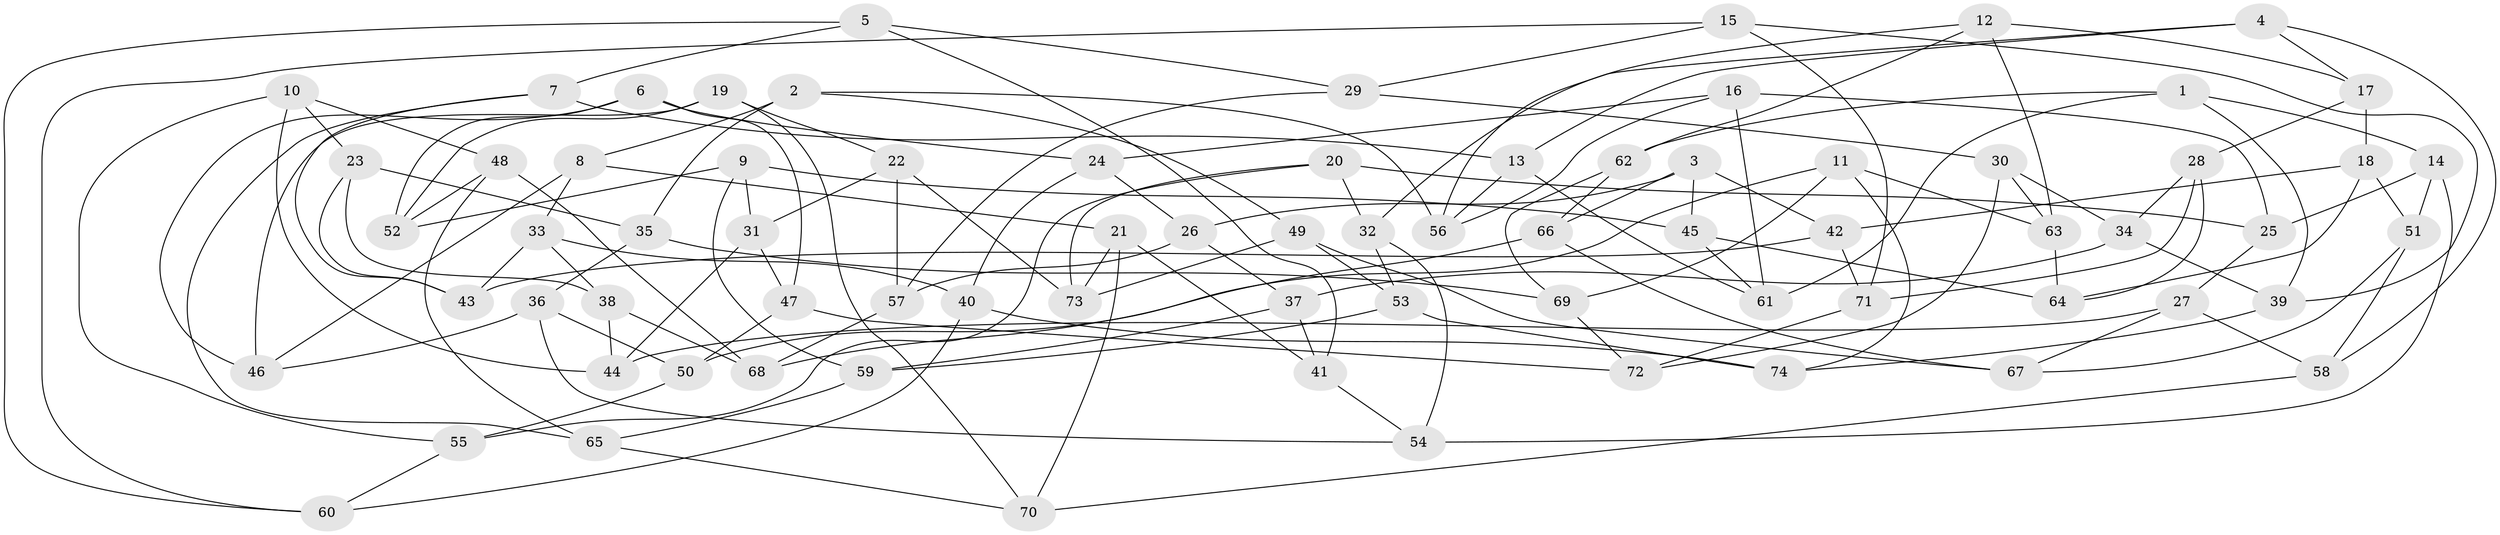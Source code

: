 // Generated by graph-tools (version 1.1) at 2025/38/03/09/25 02:38:06]
// undirected, 74 vertices, 148 edges
graph export_dot {
graph [start="1"]
  node [color=gray90,style=filled];
  1;
  2;
  3;
  4;
  5;
  6;
  7;
  8;
  9;
  10;
  11;
  12;
  13;
  14;
  15;
  16;
  17;
  18;
  19;
  20;
  21;
  22;
  23;
  24;
  25;
  26;
  27;
  28;
  29;
  30;
  31;
  32;
  33;
  34;
  35;
  36;
  37;
  38;
  39;
  40;
  41;
  42;
  43;
  44;
  45;
  46;
  47;
  48;
  49;
  50;
  51;
  52;
  53;
  54;
  55;
  56;
  57;
  58;
  59;
  60;
  61;
  62;
  63;
  64;
  65;
  66;
  67;
  68;
  69;
  70;
  71;
  72;
  73;
  74;
  1 -- 39;
  1 -- 62;
  1 -- 61;
  1 -- 14;
  2 -- 8;
  2 -- 49;
  2 -- 35;
  2 -- 56;
  3 -- 66;
  3 -- 26;
  3 -- 45;
  3 -- 42;
  4 -- 58;
  4 -- 13;
  4 -- 32;
  4 -- 17;
  5 -- 7;
  5 -- 60;
  5 -- 29;
  5 -- 41;
  6 -- 24;
  6 -- 47;
  6 -- 46;
  6 -- 52;
  7 -- 43;
  7 -- 65;
  7 -- 13;
  8 -- 33;
  8 -- 46;
  8 -- 21;
  9 -- 31;
  9 -- 45;
  9 -- 59;
  9 -- 52;
  10 -- 23;
  10 -- 55;
  10 -- 48;
  10 -- 44;
  11 -- 74;
  11 -- 63;
  11 -- 69;
  11 -- 50;
  12 -- 62;
  12 -- 63;
  12 -- 17;
  12 -- 56;
  13 -- 56;
  13 -- 61;
  14 -- 25;
  14 -- 54;
  14 -- 51;
  15 -- 39;
  15 -- 60;
  15 -- 29;
  15 -- 71;
  16 -- 25;
  16 -- 61;
  16 -- 56;
  16 -- 24;
  17 -- 18;
  17 -- 28;
  18 -- 51;
  18 -- 42;
  18 -- 64;
  19 -- 22;
  19 -- 46;
  19 -- 70;
  19 -- 52;
  20 -- 55;
  20 -- 32;
  20 -- 73;
  20 -- 25;
  21 -- 73;
  21 -- 70;
  21 -- 41;
  22 -- 73;
  22 -- 57;
  22 -- 31;
  23 -- 43;
  23 -- 35;
  23 -- 38;
  24 -- 40;
  24 -- 26;
  25 -- 27;
  26 -- 57;
  26 -- 37;
  27 -- 67;
  27 -- 58;
  27 -- 44;
  28 -- 34;
  28 -- 71;
  28 -- 64;
  29 -- 57;
  29 -- 30;
  30 -- 63;
  30 -- 72;
  30 -- 34;
  31 -- 44;
  31 -- 47;
  32 -- 54;
  32 -- 53;
  33 -- 43;
  33 -- 38;
  33 -- 40;
  34 -- 39;
  34 -- 37;
  35 -- 36;
  35 -- 69;
  36 -- 54;
  36 -- 50;
  36 -- 46;
  37 -- 41;
  37 -- 59;
  38 -- 68;
  38 -- 44;
  39 -- 74;
  40 -- 74;
  40 -- 60;
  41 -- 54;
  42 -- 71;
  42 -- 43;
  45 -- 61;
  45 -- 64;
  47 -- 50;
  47 -- 72;
  48 -- 65;
  48 -- 52;
  48 -- 68;
  49 -- 73;
  49 -- 53;
  49 -- 67;
  50 -- 55;
  51 -- 67;
  51 -- 58;
  53 -- 74;
  53 -- 59;
  55 -- 60;
  57 -- 68;
  58 -- 70;
  59 -- 65;
  62 -- 69;
  62 -- 66;
  63 -- 64;
  65 -- 70;
  66 -- 67;
  66 -- 68;
  69 -- 72;
  71 -- 72;
}
